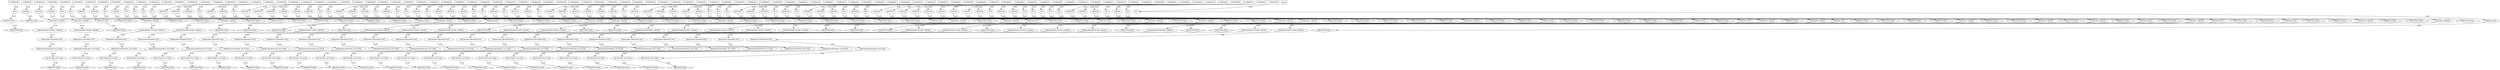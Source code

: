 digraph {
  0 [label="COMMAND",shape=box];
  1 [label="COMMAND",shape=box];
  2 [label="COMMAND",shape=box];
  3 [label="COMMAND",shape=box];
  4 [label="COMMAND",shape=box];
  5 [label="COMMAND",shape=box];
  6 [label="COMMAND",shape=box];
  7 [label="COMMAND",shape=box];
  8 [label="COMMAND",shape=box];
  9 [label="COMMAND",shape=box];
  10 [label="COMMAND",shape=box];
  11 [label="COMMAND",shape=box];
  12 [label="COMMAND",shape=box];
  13 [label="COMMAND",shape=box];
  14 [label="COMMAND",shape=box];
  15 [label="COMMAND",shape=box];
  16 [label="COMMAND",shape=box];
  17 [label="COMMAND",shape=box];
  18 [label="COMMAND",shape=box];
  19 [label="COMMAND",shape=box];
  20 [label="COMMAND",shape=box];
  21 [label="COMMAND",shape=box];
  22 [label="COMMAND",shape=box];
  23 [label="COMMAND",shape=box];
  24 [label="COMMAND",shape=box];
  25 [label="COMMAND",shape=box];
  26 [label="COMMAND",shape=box];
  27 [label="COMMAND",shape=box];
  28 [label="COMMAND",shape=box];
  29 [label="COMMAND",shape=box];
  30 [label="COMMAND",shape=box];
  31 [label="COMMAND",shape=box];
  32 [label="COMMAND",shape=box];
  33 [label="COMMAND",shape=box];
  34 [label="COMMAND",shape=box];
  35 [label="COMMAND",shape=box];
  36 [label="COMMAND",shape=box];
  37 [label="COMMAND",shape=box];
  38 [label="COMMAND",shape=box];
  39 [label="COMMAND",shape=box];
  40 [label="COMMAND",shape=box];
  41 [label="COMMAND",shape=box];
  42 [label="COMMAND",shape=box];
  43 [label="COMMAND",shape=box];
  44 [label="COMMAND",shape=box];
  45 [label="COMMAND",shape=box];
  46 [label="COMMAND",shape=box];
  47 [label="COMMAND",shape=box];
  48 [label="COMMAND",shape=box];
  49 [label="COMMAND",shape=box];
  50 [label="COMMAND",shape=box];
  51 [label="COMMAND",shape=box];
  52 [label="COMMAND",shape=box];
  53 [label="COMMAND",shape=box];
  54 [label="COMMAND",shape=box];
  55 [label="COMMAND",shape=box];
  56 [label="COMMAND",shape=box];
  57 [label="COMMAND",shape=box];
  58 [label="COMMAND",shape=box];
  59 [label="COMMAND",shape=box];
  60 [label="COMMAND",shape=box];
  61 [label="COMMAND",shape=box];
  62 [label="COMMAND",shape=box];
  63 [label="COMMAND",shape=box];
  64 [label="COMMAND",shape=box];
  65 [label="COMMAND",shape=box];
  66 [label="COMMAND",shape=box];
  67 [label="COMMAND",shape=box];
  68 [label="COMMAND",shape=box];
  69 [label="COMMAND",shape=box];
  70 [label="COMMAND",shape=box];
  71 [label="COMMAND",shape=box];
  72 [label="COMMAND",shape=box];
  73 [label="COMMAND",shape=box];
  74 [label="COMMAND",shape=box];
  75 [label="COMMAND",shape=box];
  76 [label="COMMAND",shape=box];
  77 [label="COMMAND",shape=box];
  78 [label="COMMAND",shape=box];
  79 [label="COMMAND",shape=box];
  80 [label="COMMAND",shape=box];
  81 [label="COMMAND",shape=box];
  82 [label="COMMAND",shape=box];
  83 [label="COMMAND",shape=box];
  84 [label="COMMAND",shape=box];
  85 [label="COMMAND",shape=box];
  86 [label="COMMAND",shape=box];
  87 [label="COMMAND",shape=box];
  88 [label="COMMAND",shape=box];
  89 [label="COMMAND",shape=box];
  90 [label="COMMAND",shape=box];
  91 [label="COMMAND",shape=box];
  92 [label="COMMAND",shape=box];
  93 [label="COMMAND",shape=box];
  94 [label="COMMAND",shape=box];
  95 [label="COMMAND",shape=box];
  96 [label="COMMAND",shape=box];
  97 [label="COMMAND",shape=box];
  98 [label="COMMAND",shape=box];
  99 [label="COMMAND",shape=box];
  100 [label="begin",shape=box];
  101 [label="APPEND"];
  102 [label="APPEND"];
  103 [label="APPEND"];
  104 [label="APPEND"];
  105 [label="APPEND"];
  106 [label="APPEND"];
  107 [label="APPEND"];
  108 [label="APPEND"];
  109 [label="APPEND"];
  110 [label="APPEND"];
  111 [label="APPEND"];
  112 [label="APPEND"];
  113 [label="APPEND"];
  114 [label="APPEND"];
  115 [label="APPEND"];
  116 [label="APPEND"];
  117 [label="APPEND"];
  118 [label="APPEND"];
  119 [label="APPEND"];
  120 [label="APPEND"];
  121 [label="APPEND"];
  122 [label="APPEND"];
  123 [label="APPEND"];
  124 [label="APPEND"];
  125 [label="APPEND"];
  126 [label="CREATE"];
  127 [label="CREATE"];
  128 [label="CREATE"];
  129 [label="CREATE"];
  130 [label="CREATE"];
  131 [label="CREATE"];
  132 [label="CREATE"];
  133 [label="CREATE"];
  134 [label="CREATE"];
  135 [label="CREATE"];
  136 [label="CREATE"];
  137 [label="CREATE"];
  138 [label="CREATE"];
  139 [label="CREATE"];
  140 [label="CREATE"];
  141 [label="CREATE"];
  142 [label="CREATE"];
  143 [label="CREATE"];
  144 [label="CREATE"];
  145 [label="CREATE"];
  146 [label="CREATE"];
  147 [label="CREATE"];
  148 [label="CREATE"];
  149 [label="DELETE"];
  150 [label="DELETE"];
  151 [label="DELETE"];
  152 [label="DELETE"];
  153 [label="DELETE"];
  154 [label="DELETE"];
  155 [label="DELETE"];
  156 [label="DELETE"];
  157 [label="DELETE"];
  158 [label="DELETE"];
  159 [label="DELETE"];
  160 [label="DELETE"];
  161 [label="DELETE"];
  162 [label="DELETE"];
  163 [label="DELETE"];
  164 [label="GET"];
  165 [label="GET"];
  166 [label="GET"];
  167 [label="GET"];
  168 [label="GET"];
  169 [label="GET"];
  170 [label="GET"];
  171 [label="GET"];
  172 [label="GET"];
  173 [label="GET"];
  174 [label="GET"];
  175 [label="GET"];
  176 [label="GET"];
  177 [label="GET"];
  178 [label="GET"];
  179 [label="GET"];
  180 [label="GET"];
  181 [label="GET"];
  182 [label="GET"];
  183 [label="GET"];
  184 [label="PUT"];
  185 [label="PUT"];
  186 [label="PUT"];
  187 [label="PUT"];
  188 [label="PUT"];
  189 [label="PUT"];
  190 [label="PUT"];
  191 [label="PUT"];
  192 [label="PUT"];
  193 [label="PUT"];
  194 [label="PUT"];
  195 [label="PUT"];
  196 [label="PUT"];
  197 [label="PUT"];
  198 [label="PUT"];
  199 [label="PUT"];
  200 [label="PUT"];
  201 [label="DELETING-FILE",shape=diamond];
  202 [label="DELETING-FILE",shape=diamond];
  203 [label="DELETING-FILE",shape=diamond];
  204 [label="DELETING-FILE",shape=diamond];
  205 [label="DELETING-FILE",shape=diamond];
  206 [label="DELETING-FILE",shape=diamond];
  207 [label="DELETING-FILE",shape=diamond];
  208 [label="DELETING-FILE",shape=diamond];
  209 [label="DELETING-FILE",shape=diamond];
  210 [label="DELETING-FILE",shape=diamond];
  211 [label="DELETING-FILE",shape=diamond];
  212 [label="DELETING-FILE",shape=diamond];
  213 [label="DELETING-FILE",shape=diamond];
  214 [label="DELETING-FILE",shape=diamond];
  215 [label="DELETING-FILE",shape=diamond];
  216 [label="GETTING-FILE",shape=diamond];
  217 [label="GETTING-FILE",shape=diamond];
  218 [label="GETTING-FILE",shape=diamond];
  219 [label="GETTING-FILE",shape=diamond];
  220 [label="GETTING-FILE",shape=diamond];
  221 [label="GETTING-FILE",shape=diamond];
  222 [label="GETTING-FILE",shape=diamond];
  223 [label="GETTING-FILE",shape=diamond];
  224 [label="GETTING-FILE",shape=diamond];
  225 [label="GETTING-FILE",shape=diamond];
  226 [label="GETTING-FILE",shape=diamond];
  227 [label="GETTING-FILE",shape=diamond];
  228 [label="GETTING-FILE",shape=diamond];
  229 [label="GETTING-FILE",shape=diamond];
  230 [label="GETTING-FILE",shape=diamond];
  231 [label="GETTING-FILE",shape=diamond];
  232 [label="GETTING-FILE",shape=diamond];
  233 [label="GETTING-FILE",shape=diamond];
  234 [label="GETTING-FILE",shape=diamond];
  235 [label="GETTING-FILE",shape=diamond];
  236 [label="SEND-RIO_CREATE"];
  237 [label="SEND-RIO_CREATE"];
  238 [label="SEND-RIO_CREATE"];
  239 [label="SEND-RIO_CREATE"];
  240 [label="SEND-RIO_CREATE"];
  241 [label="SEND-RIO_CREATE"];
  242 [label="SEND-RIO_CREATE"];
  243 [label="SEND-RIO_CREATE"];
  244 [label="SEND-RIO_CREATE"];
  245 [label="SEND-RIO_CREATE"];
  246 [label="SEND-RIO_CREATE"];
  247 [label="SEND-RIO_CREATE"];
  248 [label="SEND-RIO_CREATE"];
  249 [label="SEND-RIO_CREATE"];
  250 [label="SEND-RIO_CREATE"];
  251 [label="SEND-RIO_CREATE"];
  252 [label="SEND-RIO_CREATE"];
  253 [label="SEND-RIO_CREATE"];
  254 [label="SEND-RIO_CREATE"];
  255 [label="SEND-RIO_CREATE"];
  256 [label="SEND-RIO_CREATE"];
  257 [label="SEND-RIO_CREATE"];
  258 [label="SEND-RIO_CREATE"];
  259 [label="WRITING-FILE",shape=diamond];
  260 [label="WRITING-FILE",shape=diamond];
  261 [label="WRITING-FILE",shape=diamond];
  262 [label="WRITING-FILE",shape=diamond];
  263 [label="WRITING-FILE",shape=diamond];
  264 [label="WRITING-FILE",shape=diamond];
  265 [label="WRITING-FILE",shape=diamond];
  266 [label="WRITING-FILE",shape=diamond];
  267 [label="WRITING-FILE",shape=diamond];
  268 [label="WRITING-FILE",shape=diamond];
  269 [label="WRITING-FILE",shape=diamond];
  270 [label="WRITING-FILE",shape=diamond];
  271 [label="WRITING-FILE",shape=diamond];
  272 [label="WRITING-FILE",shape=diamond];
  273 [label="WRITING-FILE",shape=diamond];
  274 [label="WRITING-FILE",shape=diamond];
  275 [label="WRITING-FILE",shape=diamond];
  276 [label="WRITING-FILE",shape=diamond];
  277 [label="WRITING-FILE",shape=diamond];
  278 [label="WRITING-FILE",shape=diamond];
  279 [label="WRITING-FILE",shape=diamond];
  280 [label="WRITING-FILE",shape=diamond];
  281 [label="WRITING-FILE",shape=diamond];
  282 [label="WRITING-FILE",shape=diamond];
  283 [label="WRITING-FILE",shape=diamond];
  284 [label="WRITING-FILE"];
  285 [label="WRITING-FILE"];
  286 [label="WRITING-FILE"];
  287 [label="WRITING-FILE"];
  288 [label="WRITING-FILE"];
  289 [label="WRITING-FILE"];
  290 [label="WRITING-FILE"];
  291 [label="WRITING-FILE"];
  292 [label="WRITING-FILE"];
  293 [label="WRITING-FILE"];
  294 [label="WRITING-FILE"];
  295 [label="WRITING-FILE"];
  296 [label="WRITING-FILE"];
  297 [label="WRITING-FILE"];
  298 [label="WRITING-FILE"];
  299 [label="WRITING-FILE"];
  300 [label="WRITING-FILE"];
  301 [label="DELETING-FILE",shape=diamond];
  302 [label="DELETING-FILE",shape=diamond];
  303 [label="DELETING-FILE",shape=diamond];
  304 [label="DELETING-FILE",shape=diamond];
  305 [label="DELETING-FILE",shape=diamond];
  306 [label="DELETING-FILE",shape=diamond];
  307 [label="DELETING-FILE",shape=diamond];
  308 [label="DELETING-FILE",shape=diamond];
  309 [label="DELETING-FILE",shape=diamond];
  310 [label="DELETING-FILE",shape=diamond];
  311 [label="DELETING-FILE",shape=diamond];
  312 [label="DELETING-FILE",shape=diamond];
  313 [label="DELETING-FILE",shape=diamond];
  314 [label="DELETING-FILE",shape=diamond];
  315 [label="DELETING-FILE",shape=diamond];
  316 [label="DELETING-FILE",shape=diamond];
  317 [label="DELETING-FILE",shape=diamond];
  318 [label="MANAGER-RECVD-RIO_CREATE"];
  319 [label="MANAGER-RECVD-RIO_CREATE"];
  320 [label="MANAGER-RECVD-RIO_CREATE"];
  321 [label="MANAGER-RECVD-RIO_CREATE"];
  322 [label="MANAGER-RECVD-RIO_CREATE"];
  323 [label="MANAGER-RECVD-RIO_CREATE"];
  324 [label="MANAGER-RECVD-RIO_CREATE"];
  325 [label="MANAGER-RECVD-RIO_CREATE"];
  326 [label="MANAGER-RECVD-RIO_CREATE"];
  327 [label="MANAGER-RECVD-RIO_CREATE"];
  328 [label="MANAGER-RECVD-RIO_CREATE"];
  329 [label="MANAGER-RECVD-RIO_CREATE"];
  330 [label="MANAGER-RECVD-RIO_CREATE"];
  331 [label="MANAGER-RECVD-RIO_CREATE"];
  332 [label="MANAGER-RECVD-RIO_CREATE"];
  333 [label="MANAGER-RECVD-RIO_CREATE"];
  334 [label="MANAGER-RECVD-RIO_CREATE"];
  335 [label="MANAGER-RECVD-RIO_CREATE"];
  336 [label="MANAGER-RECVD-RIO_CREATE"];
  337 [label="MANAGER-RECVD-RIO_CREATE"];
  338 [label="MANAGER-RECVD-RIO_CREATE"];
  339 [label="MANAGER-RECVD-RIO_CREATE"];
  340 [label="MANAGER-RECVD-RIO_CREATE"];
  341 [label="MANAGER-CREATING-FILE"];
  342 [label="MANAGER-CREATING-FILE"];
  343 [label="MANAGER-CREATING-FILE"];
  344 [label="MANAGER-CREATING-FILE"];
  345 [label="MANAGER-CREATING-FILE"];
  346 [label="MANAGER-CREATING-FILE"];
  347 [label="MANAGER-CREATING-FILE"];
  348 [label="MANAGER-CREATING-FILE"];
  349 [label="MANAGER-CREATING-FILE"];
  350 [label="MANAGER-CREATING-FILE"];
  351 [label="MANAGER-CREATING-FILE"];
  352 [label="MANAGER-CREATING-FILE"];
  353 [label="MANAGER-CREATING-FILE"];
  354 [label="MANAGER-CREATING-FILE"];
  355 [label="MANAGER-CREATING-FILE"];
  356 [label="MANAGER-CREATING-FILE"];
  357 [label="MANAGER-CREATING-FILE"];
  358 [label="MANAGER-CREATING-FILE"];
  359 [label="MANAGER-CREATING-FILE"];
  360 [label="MANAGER-CREATING-FILE"];
  361 [label="MANAGER-CREATING-FILE"];
  362 [label="MANAGER-CREATING-FILE"];
  363 [label="MANAGER-CREATING-FILE"];
  364 [label="MANAGER-SEND-RIO_SUCCESS"];
  365 [label="MANAGER-SEND-RIO_SUCCESS"];
  366 [label="MANAGER-SEND-RIO_SUCCESS"];
  367 [label="MANAGER-SEND-RIO_SUCCESS"];
  368 [label="MANAGER-SEND-RIO_SUCCESS"];
  369 [label="MANAGER-SEND-RIO_SUCCESS"];
  370 [label="MANAGER-SEND-RIO_SUCCESS"];
  371 [label="MANAGER-SEND-RIO_SUCCESS"];
  372 [label="MANAGER-SEND-RIO_SUCCESS"];
  373 [label="MANAGER-SEND-RIO_SUCCESS"];
  374 [label="MANAGER-SEND-RIO_SUCCESS"];
  375 [label="MANAGER-SEND-RIO_SUCCESS"];
  376 [label="MANAGER-SEND-RIO_SUCCESS"];
  377 [label="MANAGER-SEND-RIO_SUCCESS"];
  378 [label="MANAGER-SEND-RIO_SUCCESS"];
  379 [label="MANAGER-SEND-RIO_SUCCESS"];
  380 [label="MANAGER-SEND-RIO_SUCCESS"];
  381 [label="MANAGER-SEND-RIO_SUCCESS"];
  382 [label="MANAGER-SEND-RIO_SUCCESS"];
  383 [label="MANAGER-SEND-RIO_SUCCESS"];
  384 [label="MANAGER-SEND-RIO_SUCCESS"];
  385 [label="MANAGER-SEND-RIO_SUCCESS"];
  386 [label="MANAGER-SEND-RIO_SUCCESS"];
  387 [label="RECVD-RIO_SUCCESS"];
  388 [label="RECVD-RIO_SUCCESS"];
  389 [label="RECVD-RIO_SUCCESS"];
  390 [label="RECVD-RIO_SUCCESS"];
  391 [label="RECVD-RIO_SUCCESS"];
  392 [label="RECVD-RIO_SUCCESS"];
  393 [label="RECVD-RIO_SUCCESS"];
  394 [label="RECVD-RIO_SUCCESS"];
  395 [label="RECVD-RIO_SUCCESS"];
  396 [label="RECVD-RIO_SUCCESS"];
  397 [label="RECVD-RIO_SUCCESS"];
  398 [label="RECVD-RIO_SUCCESS"];
  399 [label="RECVD-RIO_SUCCESS"];
  400 [label="RECVD-RIO_SUCCESS"];
  401 [label="RECVD-RIO_SUCCESS"];
  402 [label="RECVD-RIO_SUCCESS"];
  403 [label="RECVD-RIO_SUCCESS"];
  404 [label="RECVD-RIO_SUCCESS"];
  405 [label="RECVD-RIO_SUCCESS"];
  406 [label="RECVD-RIO_SUCCESS"];
  407 [label="RECVD-RIO_SUCCESS"];
  408 [label="RECVD-RIO_SUCCESS"];
  409 [label="RECVD-RIO_SUCCESS"];
  410 [label="CREATING-FILE",shape=diamond];
  411 [label="CREATING-FILE",shape=diamond];
  412 [label="CREATING-FILE",shape=diamond];
  413 [label="CREATING-FILE",shape=diamond];
  414 [label="CREATING-FILE",shape=diamond];
  415 [label="CREATING-FILE",shape=diamond];
  416 [label="CREATING-FILE",shape=diamond];
  417 [label="CREATING-FILE",shape=diamond];
  418 [label="CREATING-FILE",shape=diamond];
  419 [label="CREATING-FILE",shape=diamond];
  420 [label="CREATING-FILE",shape=diamond];
  421 [label="CREATING-FILE",shape=diamond];
  422 [label="CREATING-FILE",shape=diamond];
  423 [label="CREATING-FILE",shape=diamond];
  424 [label="CREATING-FILE",shape=diamond];
  425 [label="CREATING-FILE",shape=diamond];
  426 [label="CREATING-FILE",shape=diamond];
  427 [label="CREATING-FILE",shape=diamond];
  428 [label="CREATING-FILE",shape=diamond];
  429 [label="CREATING-FILE",shape=diamond];
  430 [label="CREATING-FILE",shape=diamond];
  431 [label="CREATING-FILE",shape=diamond];
  432 [label="CREATING-FILE",shape=diamond];
0->184 [label="0.00", weight="0.00",];
1->101 [label="0.00", weight="0.00",];
2->126 [label="0.00", weight="0.00",];
3->127 [label="0.00", weight="0.00",];
4->185 [label="0.00", weight="0.00",];
5->164 [label="0.00", weight="0.00",];
6->128 [label="0.00", weight="0.00",];
7->102 [label="0.00", weight="0.00",];
8->165 [label="0.00", weight="0.00",];
9->129 [label="0.00", weight="0.00",];
10->166 [label="0.00", weight="0.00",];
11->186 [label="0.00", weight="0.00",];
12->167 [label="0.00", weight="0.00",];
13->187 [label="0.00", weight="0.00",];
14->149 [label="0.00", weight="0.00",];
15->103 [label="0.00", weight="0.00",];
16->104 [label="0.00", weight="0.00",];
17->188 [label="0.00", weight="0.00",];
18->130 [label="0.00", weight="0.00",];
19->105 [label="0.00", weight="0.00",];
20->189 [label="0.00", weight="0.00",];
21->150 [label="0.00", weight="0.00",];
22->106 [label="0.00", weight="0.00",];
23->107 [label="0.00", weight="0.00",];
24->131 [label="0.00", weight="0.00",];
25->132 [label="0.00", weight="0.00",];
26->151 [label="0.00", weight="0.00",];
27->168 [label="0.00", weight="0.00",];
28->169 [label="0.00", weight="0.00",];
29->133 [label="0.00", weight="0.00",];
30->108 [label="0.00", weight="0.00",];
31->152 [label="0.00", weight="0.00",];
32->170 [label="0.00", weight="0.00",];
33->109 [label="0.00", weight="0.00",];
34->171 [label="0.00", weight="0.00",];
35->172 [label="0.00", weight="0.00",];
36->153 [label="0.00", weight="0.00",];
37->190 [label="0.00", weight="0.00",];
38->134 [label="0.00", weight="0.00",];
39->154 [label="0.00", weight="0.00",];
40->135 [label="0.00", weight="0.00",];
41->191 [label="0.00", weight="0.00",];
42->173 [label="0.00", weight="0.00",];
43->110 [label="0.00", weight="0.00",];
44->192 [label="0.00", weight="0.00",];
45->155 [label="0.00", weight="0.00",];
46->136 [label="0.00", weight="0.00",];
47->174 [label="0.00", weight="0.00",];
48->137 [label="0.00", weight="0.00",];
49->111 [label="0.00", weight="0.00",];
50->156 [label="0.00", weight="0.00",];
51->138 [label="0.00", weight="0.00",];
52->139 [label="0.00", weight="0.00",];
53->157 [label="0.00", weight="0.00",];
54->175 [label="0.00", weight="0.00",];
55->158 [label="0.00", weight="0.00",];
56->159 [label="0.00", weight="0.00",];
57->112 [label="0.00", weight="0.00",];
58->140 [label="0.00", weight="0.00",];
59->160 [label="0.00", weight="0.00",];
60->113 [label="0.00", weight="0.00",];
61->193 [label="0.00", weight="0.00",];
62->176 [label="0.00", weight="0.00",];
63->177 [label="0.00", weight="0.00",];
64->114 [label="0.00", weight="0.00",];
65->115 [label="0.00", weight="0.00",];
66->116 [label="0.00", weight="0.00",];
67->194 [label="0.00", weight="0.00",];
68->117 [label="0.00", weight="0.00",];
69->195 [label="0.00", weight="0.00",];
70->141 [label="0.00", weight="0.00",];
71->118 [label="0.00", weight="0.00",];
72->142 [label="0.00", weight="0.00",];
73->196 [label="0.00", weight="0.00",];
74->119 [label="0.00", weight="0.00",];
75->178 [label="0.00", weight="0.00",];
76->120 [label="0.00", weight="0.00",];
77->121 [label="0.00", weight="0.00",];
78->143 [label="0.00", weight="0.00",];
79->122 [label="0.00", weight="0.00",];
80->161 [label="0.00", weight="0.00",];
81->144 [label="0.00", weight="0.00",];
82->162 [label="0.00", weight="0.00",];
83->145 [label="0.00", weight="0.00",];
84->123 [label="0.00", weight="0.00",];
85->197 [label="0.00", weight="0.00",];
86->163 [label="0.00", weight="0.00",];
87->146 [label="0.00", weight="0.00",];
88->198 [label="0.00", weight="0.00",];
89->179 [label="0.00", weight="0.00",];
90->180 [label="0.00", weight="0.00",];
91->199 [label="0.00", weight="0.00",];
92->181 [label="0.00", weight="0.00",];
93->124 [label="0.00", weight="0.00",];
94->147 [label="0.00", weight="0.00",];
95->125 [label="0.00", weight="0.00",];
96->182 [label="0.00", weight="0.00",];
97->148 [label="0.00", weight="0.00",];
98->183 [label="0.00", weight="0.00",];
99->200 [label="0.00", weight="0.00",];
101->259 [label="0.00", weight="0.00",];
102->260 [label="0.00", weight="0.00",];
103->261 [label="0.00", weight="0.00",];
104->262 [label="0.00", weight="0.00",];
105->263 [label="0.00", weight="0.00",];
106->264 [label="0.00", weight="0.00",];
107->265 [label="0.00", weight="0.00",];
108->266 [label="0.00", weight="0.00",];
109->267 [label="0.00", weight="0.00",];
110->268 [label="0.00", weight="0.00",];
111->269 [label="0.00", weight="0.00",];
112->270 [label="0.00", weight="0.00",];
113->271 [label="0.00", weight="0.00",];
114->272 [label="0.00", weight="0.00",];
115->273 [label="0.00", weight="0.00",];
116->274 [label="0.00", weight="0.00",];
117->275 [label="0.00", weight="0.00",];
118->276 [label="0.00", weight="0.00",];
119->277 [label="0.00", weight="0.00",];
120->278 [label="0.00", weight="0.00",];
121->279 [label="0.00", weight="0.00",];
122->280 [label="0.00", weight="0.00",];
123->281 [label="0.00", weight="0.00",];
124->282 [label="0.00", weight="0.00",];
125->283 [label="0.00", weight="0.00",];
126->236 [label="0.00", weight="0.00",];
127->237 [label="0.00", weight="0.00",];
128->238 [label="0.00", weight="0.00",];
129->239 [label="0.00", weight="0.00",];
130->240 [label="0.00", weight="0.00",];
131->241 [label="0.00", weight="0.00",];
132->242 [label="0.00", weight="0.00",];
133->243 [label="0.00", weight="0.00",];
134->244 [label="0.00", weight="0.00",];
135->245 [label="0.00", weight="0.00",];
136->246 [label="0.00", weight="0.00",];
137->247 [label="0.00", weight="0.00",];
138->248 [label="0.00", weight="0.00",];
139->249 [label="0.00", weight="0.00",];
140->250 [label="0.00", weight="0.00",];
141->251 [label="0.00", weight="0.00",];
142->252 [label="0.00", weight="0.00",];
143->253 [label="0.00", weight="0.00",];
144->254 [label="0.00", weight="0.00",];
145->255 [label="0.00", weight="0.00",];
146->256 [label="0.00", weight="0.00",];
147->257 [label="0.00", weight="0.00",];
148->258 [label="0.00", weight="0.00",];
149->201 [label="0.00", weight="0.00",];
150->202 [label="0.00", weight="0.00",];
151->203 [label="0.00", weight="0.00",];
152->204 [label="0.00", weight="0.00",];
153->205 [label="0.00", weight="0.00",];
154->206 [label="0.00", weight="0.00",];
155->207 [label="0.00", weight="0.00",];
156->208 [label="0.00", weight="0.00",];
157->209 [label="0.00", weight="0.00",];
158->210 [label="0.00", weight="0.00",];
159->211 [label="0.00", weight="0.00",];
160->212 [label="0.00", weight="0.00",];
161->213 [label="0.00", weight="0.00",];
162->214 [label="0.00", weight="0.00",];
163->215 [label="0.00", weight="0.00",];
164->216 [label="0.00", weight="0.00",];
165->217 [label="0.00", weight="0.00",];
166->218 [label="0.00", weight="0.00",];
167->219 [label="0.00", weight="0.00",];
168->220 [label="0.00", weight="0.00",];
169->221 [label="0.00", weight="0.00",];
170->222 [label="0.00", weight="0.00",];
171->223 [label="0.00", weight="0.00",];
172->224 [label="0.00", weight="0.00",];
173->225 [label="0.00", weight="0.00",];
174->226 [label="0.00", weight="0.00",];
175->227 [label="0.00", weight="0.00",];
176->228 [label="0.00", weight="0.00",];
177->229 [label="0.00", weight="0.00",];
178->230 [label="0.00", weight="0.00",];
179->231 [label="0.00", weight="0.00",];
180->232 [label="0.00", weight="0.00",];
181->233 [label="0.00", weight="0.00",];
182->234 [label="0.00", weight="0.00",];
183->235 [label="0.00", weight="0.00",];
184->284 [label="0.00", weight="0.00",];
185->285 [label="0.00", weight="0.00",];
186->286 [label="0.00", weight="0.00",];
187->287 [label="0.00", weight="0.00",];
188->288 [label="0.00", weight="0.00",];
189->289 [label="0.00", weight="0.00",];
190->290 [label="0.00", weight="0.00",];
191->291 [label="0.00", weight="0.00",];
192->292 [label="0.00", weight="0.00",];
193->293 [label="0.00", weight="0.00",];
194->294 [label="0.00", weight="0.00",];
195->295 [label="0.00", weight="0.00",];
196->296 [label="0.00", weight="0.00",];
197->297 [label="0.00", weight="0.00",];
198->298 [label="0.00", weight="0.00",];
199->299 [label="0.00", weight="0.00",];
200->300 [label="0.00", weight="0.00",];
236->318 [label="0.00", weight="0.00",];
237->319 [label="0.00", weight="0.00",];
238->320 [label="0.00", weight="0.00",];
239->321 [label="0.00", weight="0.00",];
240->322 [label="0.00", weight="0.00",];
241->323 [label="0.00", weight="0.00",];
242->324 [label="0.00", weight="0.00",];
243->325 [label="0.00", weight="0.00",];
244->326 [label="0.00", weight="0.00",];
245->327 [label="0.00", weight="0.00",];
246->328 [label="0.00", weight="0.00",];
247->329 [label="0.00", weight="0.00",];
248->330 [label="0.00", weight="0.00",];
249->331 [label="0.00", weight="0.00",];
250->332 [label="0.00", weight="0.00",];
251->333 [label="0.00", weight="0.00",];
252->334 [label="0.00", weight="0.00",];
253->335 [label="0.00", weight="0.00",];
254->336 [label="0.00", weight="0.00",];
255->337 [label="0.00", weight="0.00",];
256->338 [label="0.00", weight="0.00",];
257->339 [label="0.00", weight="0.00",];
258->340 [label="0.00", weight="0.00",];
284->301 [label="0.00", weight="0.00",];
285->302 [label="0.00", weight="0.00",];
286->303 [label="0.00", weight="0.00",];
287->304 [label="0.00", weight="0.00",];
288->305 [label="0.00", weight="0.00",];
289->306 [label="0.00", weight="0.00",];
290->307 [label="0.00", weight="0.00",];
291->308 [label="0.00", weight="0.00",];
292->309 [label="0.00", weight="0.00",];
293->310 [label="0.00", weight="0.00",];
294->311 [label="0.00", weight="0.00",];
295->312 [label="0.00", weight="0.00",];
296->313 [label="0.00", weight="0.00",];
297->314 [label="0.00", weight="0.00",];
298->315 [label="0.00", weight="0.00",];
299->316 [label="0.00", weight="0.00",];
300->317 [label="0.00", weight="0.00",];
318->341 [label="0.00", weight="0.00",];
319->342 [label="0.00", weight="0.00",];
320->343 [label="0.00", weight="0.00",];
321->344 [label="0.00", weight="0.00",];
322->345 [label="0.00", weight="0.00",];
323->346 [label="0.00", weight="0.00",];
324->347 [label="0.00", weight="0.00",];
325->348 [label="0.00", weight="0.00",];
326->349 [label="0.00", weight="0.00",];
327->350 [label="0.00", weight="0.00",];
328->351 [label="0.00", weight="0.00",];
329->352 [label="0.00", weight="0.00",];
330->353 [label="0.00", weight="0.00",];
331->354 [label="0.00", weight="0.00",];
332->355 [label="0.00", weight="0.00",];
333->356 [label="0.00", weight="0.00",];
334->357 [label="0.00", weight="0.00",];
335->358 [label="0.00", weight="0.00",];
336->359 [label="0.00", weight="0.00",];
337->360 [label="0.00", weight="0.00",];
338->361 [label="0.00", weight="0.00",];
339->362 [label="0.00", weight="0.00",];
340->363 [label="0.00", weight="0.00",];
341->364 [label="0.00", weight="0.00",];
342->365 [label="0.00", weight="0.00",];
343->366 [label="0.00", weight="0.00",];
344->367 [label="0.00", weight="0.00",];
345->368 [label="0.00", weight="0.00",];
346->369 [label="0.00", weight="0.00",];
347->370 [label="0.00", weight="0.00",];
348->371 [label="0.00", weight="0.00",];
349->372 [label="0.00", weight="0.00",];
350->373 [label="0.00", weight="0.00",];
351->374 [label="0.00", weight="0.00",];
352->375 [label="0.00", weight="0.00",];
353->376 [label="0.00", weight="0.00",];
354->377 [label="0.00", weight="0.00",];
355->378 [label="0.00", weight="0.00",];
356->379 [label="0.00", weight="0.00",];
357->380 [label="0.00", weight="0.00",];
358->381 [label="0.00", weight="0.00",];
359->382 [label="0.00", weight="0.00",];
360->383 [label="0.00", weight="0.00",];
361->384 [label="0.00", weight="0.00",];
362->385 [label="0.00", weight="0.00",];
363->386 [label="0.00", weight="0.00",];
364->387 [label="0.00", weight="0.00",];
365->388 [label="0.00", weight="0.00",];
366->389 [label="0.00", weight="0.00",];
367->390 [label="0.00", weight="0.00",];
368->391 [label="0.00", weight="0.00",];
369->392 [label="0.00", weight="0.00",];
370->393 [label="0.00", weight="0.00",];
371->394 [label="0.00", weight="0.00",];
372->395 [label="0.00", weight="0.00",];
373->396 [label="0.00", weight="0.00",];
374->397 [label="0.00", weight="0.00",];
375->398 [label="0.00", weight="0.00",];
376->399 [label="0.00", weight="0.00",];
377->400 [label="0.00", weight="0.00",];
378->401 [label="0.00", weight="0.00",];
379->402 [label="0.00", weight="0.00",];
380->403 [label="0.00", weight="0.00",];
381->404 [label="0.00", weight="0.00",];
382->405 [label="0.00", weight="0.00",];
383->406 [label="0.00", weight="0.00",];
384->407 [label="0.00", weight="0.00",];
385->408 [label="0.00", weight="0.00",];
386->409 [label="0.00", weight="0.00",];
387->410 [label="0.00", weight="0.00",];
388->411 [label="0.00", weight="0.00",];
389->412 [label="0.00", weight="0.00",];
390->413 [label="0.00", weight="0.00",];
391->414 [label="0.00", weight="0.00",];
392->415 [label="0.00", weight="0.00",];
393->416 [label="0.00", weight="0.00",];
394->417 [label="0.00", weight="0.00",];
395->418 [label="0.00", weight="0.00",];
396->419 [label="0.00", weight="0.00",];
397->420 [label="0.00", weight="0.00",];
398->421 [label="0.00", weight="0.00",];
399->422 [label="0.00", weight="0.00",];
400->423 [label="0.00", weight="0.00",];
401->424 [label="0.00", weight="0.00",];
402->425 [label="0.00", weight="0.00",];
403->426 [label="0.00", weight="0.00",];
404->427 [label="0.00", weight="0.00",];
405->428 [label="0.00", weight="0.00",];
406->429 [label="0.00", weight="0.00",];
407->430 [label="0.00", weight="0.00",];
408->431 [label="0.00", weight="0.00",];
409->432 [label="0.00", weight="0.00",];
} // digraph
